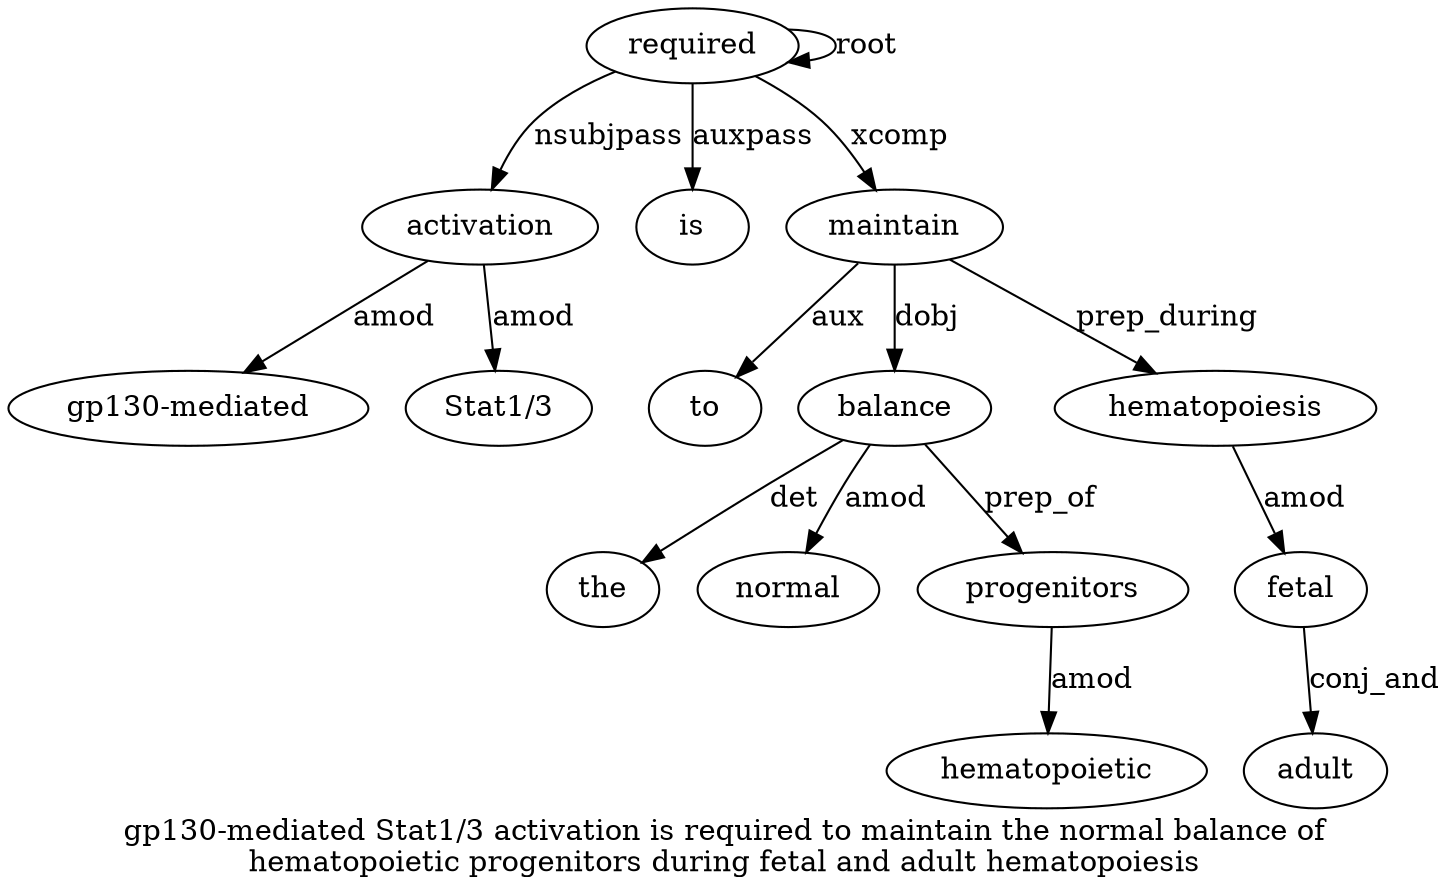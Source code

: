 digraph "gp130-mediated Stat1/3 activation is required to maintain the normal balance of hematopoietic progenitors during fetal and adult hematopoiesis" {
label="gp130-mediated Stat1/3 activation is required to maintain the normal balance of
hematopoietic progenitors during fetal and adult hematopoiesis";
activation3 [style=filled, fillcolor=white, label=activation];
"gp130-mediated" [style=filled, fillcolor=white, label="gp130-mediated"];
activation3 -> "gp130-mediated"  [label=amod];
"Stat1/32" [style=filled, fillcolor=white, label="Stat1/3"];
activation3 -> "Stat1/32"  [label=amod];
required5 [style=filled, fillcolor=white, label=required];
required5 -> activation3  [label=nsubjpass];
is4 [style=filled, fillcolor=white, label=is];
required5 -> is4  [label=auxpass];
required5 -> required5  [label=root];
maintain7 [style=filled, fillcolor=white, label=maintain];
to6 [style=filled, fillcolor=white, label=to];
maintain7 -> to6  [label=aux];
required5 -> maintain7  [label=xcomp];
balance10 [style=filled, fillcolor=white, label=balance];
the8 [style=filled, fillcolor=white, label=the];
balance10 -> the8  [label=det];
normal9 [style=filled, fillcolor=white, label=normal];
balance10 -> normal9  [label=amod];
maintain7 -> balance10  [label=dobj];
progenitors13 [style=filled, fillcolor=white, label=progenitors];
hematopoietic12 [style=filled, fillcolor=white, label=hematopoietic];
progenitors13 -> hematopoietic12  [label=amod];
balance10 -> progenitors13  [label=prep_of];
hematopoiesis18 [style=filled, fillcolor=white, label=hematopoiesis];
fetal15 [style=filled, fillcolor=white, label=fetal];
hematopoiesis18 -> fetal15  [label=amod];
adult17 [style=filled, fillcolor=white, label=adult];
fetal15 -> adult17  [label=conj_and];
maintain7 -> hematopoiesis18  [label=prep_during];
}
